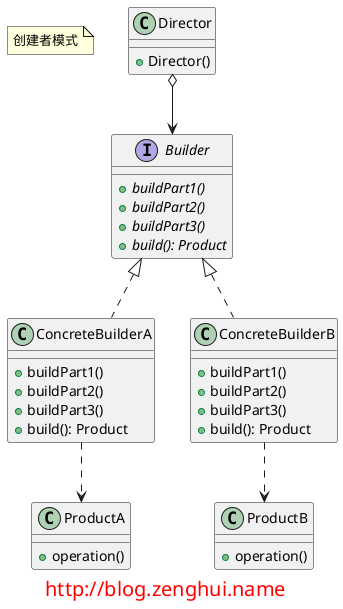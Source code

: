 @startuml

note "创建者模式" as name


class Director {
    + Director()
}

interface Builder {
    + {abstract} buildPart1()
    + {abstract} buildPart2()
    + {abstract} buildPart3()
    + {abstract} build(): Product
}

class ProductA {
    + operation()
}

class ProductB {
    + operation()
}

class ConcreteBuilderA{
    + buildPart1()
    + buildPart2()
    + buildPart3()
    + build(): Product
}

class ConcreteBuilderB{
    + buildPart1()
    + buildPart2()
    + buildPart3()
    + build(): Product
}

Director o--> Builder

Builder <|.. ConcreteBuilderA
Builder <|.. ConcreteBuilderB
ConcreteBuilderA ..> ProductA
ConcreteBuilderB ..> ProductB

footer
<font size="20" color="red">http://blog.zenghui.name</font>
endfooter

@enduml